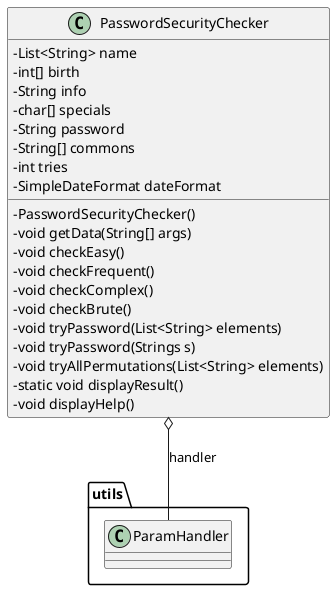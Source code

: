 @startuml "PasswordSecurityChecker"
skinparam classAttributeIconSize 0
class PasswordSecurityChecker{
    - List<String> name
    - int[] birth
    - String info
    - char[] specials
    - String password
    - String[] commons
    - int tries
    - SimpleDateFormat dateFormat
    - PasswordSecurityChecker()
    - void getData(String[] args)
    - void checkEasy()
    - void checkFrequent()
    - void checkComplex()
    - void checkBrute()
    - void tryPassword(List<String> elements)
    - void tryPassword(Strings s)
    - void tryAllPermutations(List<String> elements)
    - static void displayResult()
    - void displayHelp()
}

class utils.ParamHandler

PasswordSecurityChecker o-- utils.ParamHandler : handler
@enduml